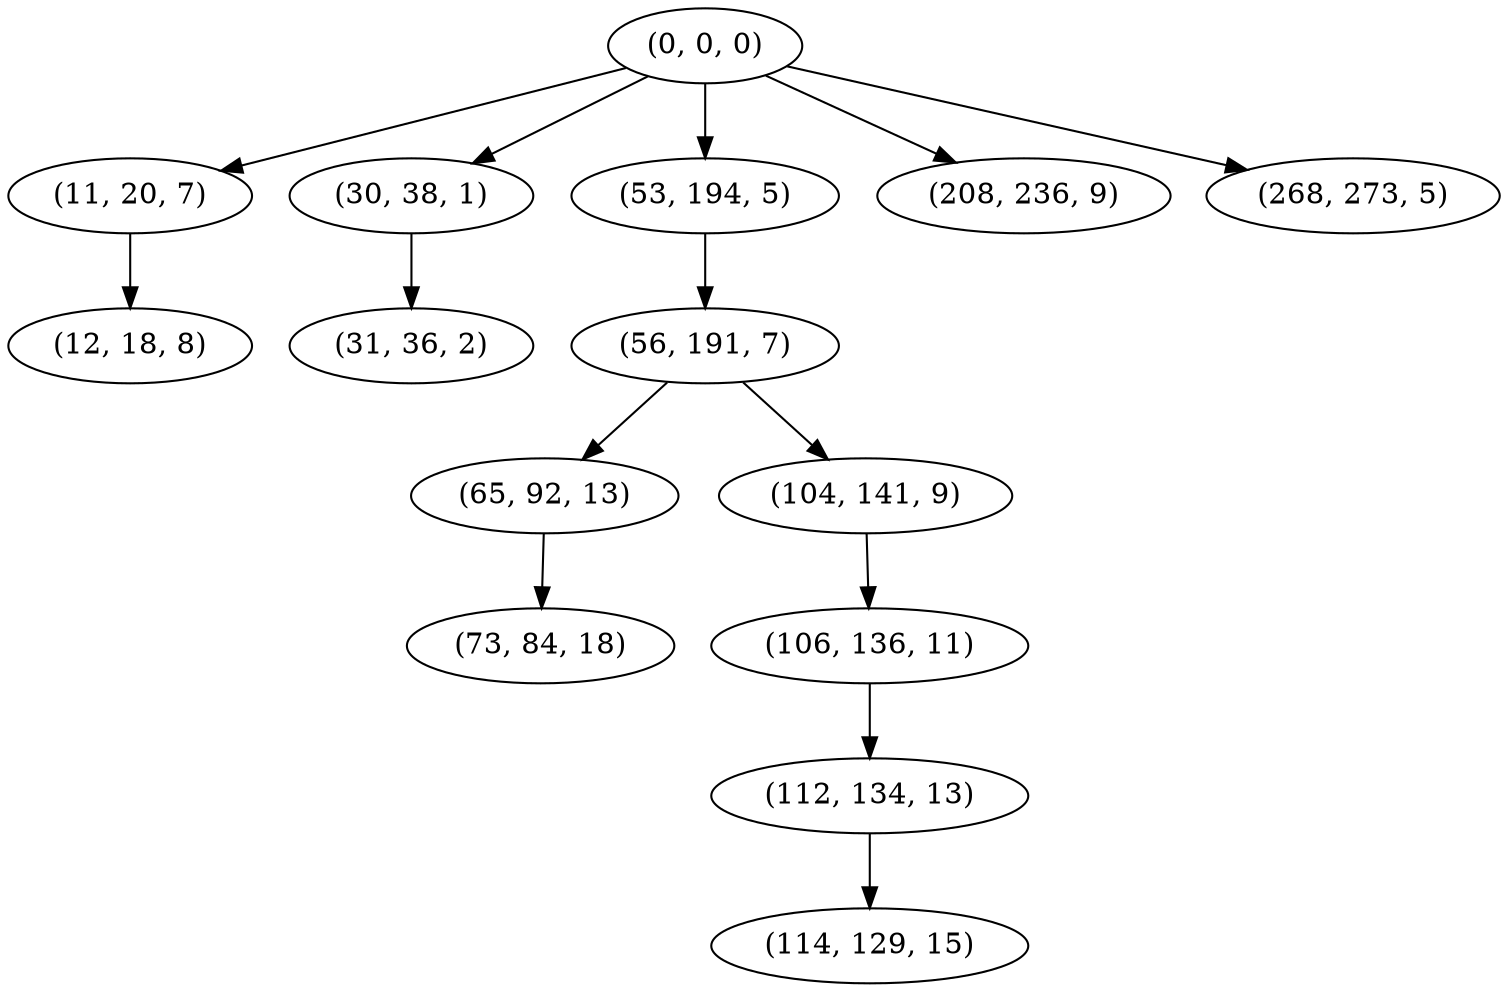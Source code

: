 digraph tree {
    "(0, 0, 0)";
    "(11, 20, 7)";
    "(12, 18, 8)";
    "(30, 38, 1)";
    "(31, 36, 2)";
    "(53, 194, 5)";
    "(56, 191, 7)";
    "(65, 92, 13)";
    "(73, 84, 18)";
    "(104, 141, 9)";
    "(106, 136, 11)";
    "(112, 134, 13)";
    "(114, 129, 15)";
    "(208, 236, 9)";
    "(268, 273, 5)";
    "(0, 0, 0)" -> "(11, 20, 7)";
    "(0, 0, 0)" -> "(30, 38, 1)";
    "(0, 0, 0)" -> "(53, 194, 5)";
    "(0, 0, 0)" -> "(208, 236, 9)";
    "(0, 0, 0)" -> "(268, 273, 5)";
    "(11, 20, 7)" -> "(12, 18, 8)";
    "(30, 38, 1)" -> "(31, 36, 2)";
    "(53, 194, 5)" -> "(56, 191, 7)";
    "(56, 191, 7)" -> "(65, 92, 13)";
    "(56, 191, 7)" -> "(104, 141, 9)";
    "(65, 92, 13)" -> "(73, 84, 18)";
    "(104, 141, 9)" -> "(106, 136, 11)";
    "(106, 136, 11)" -> "(112, 134, 13)";
    "(112, 134, 13)" -> "(114, 129, 15)";
}
